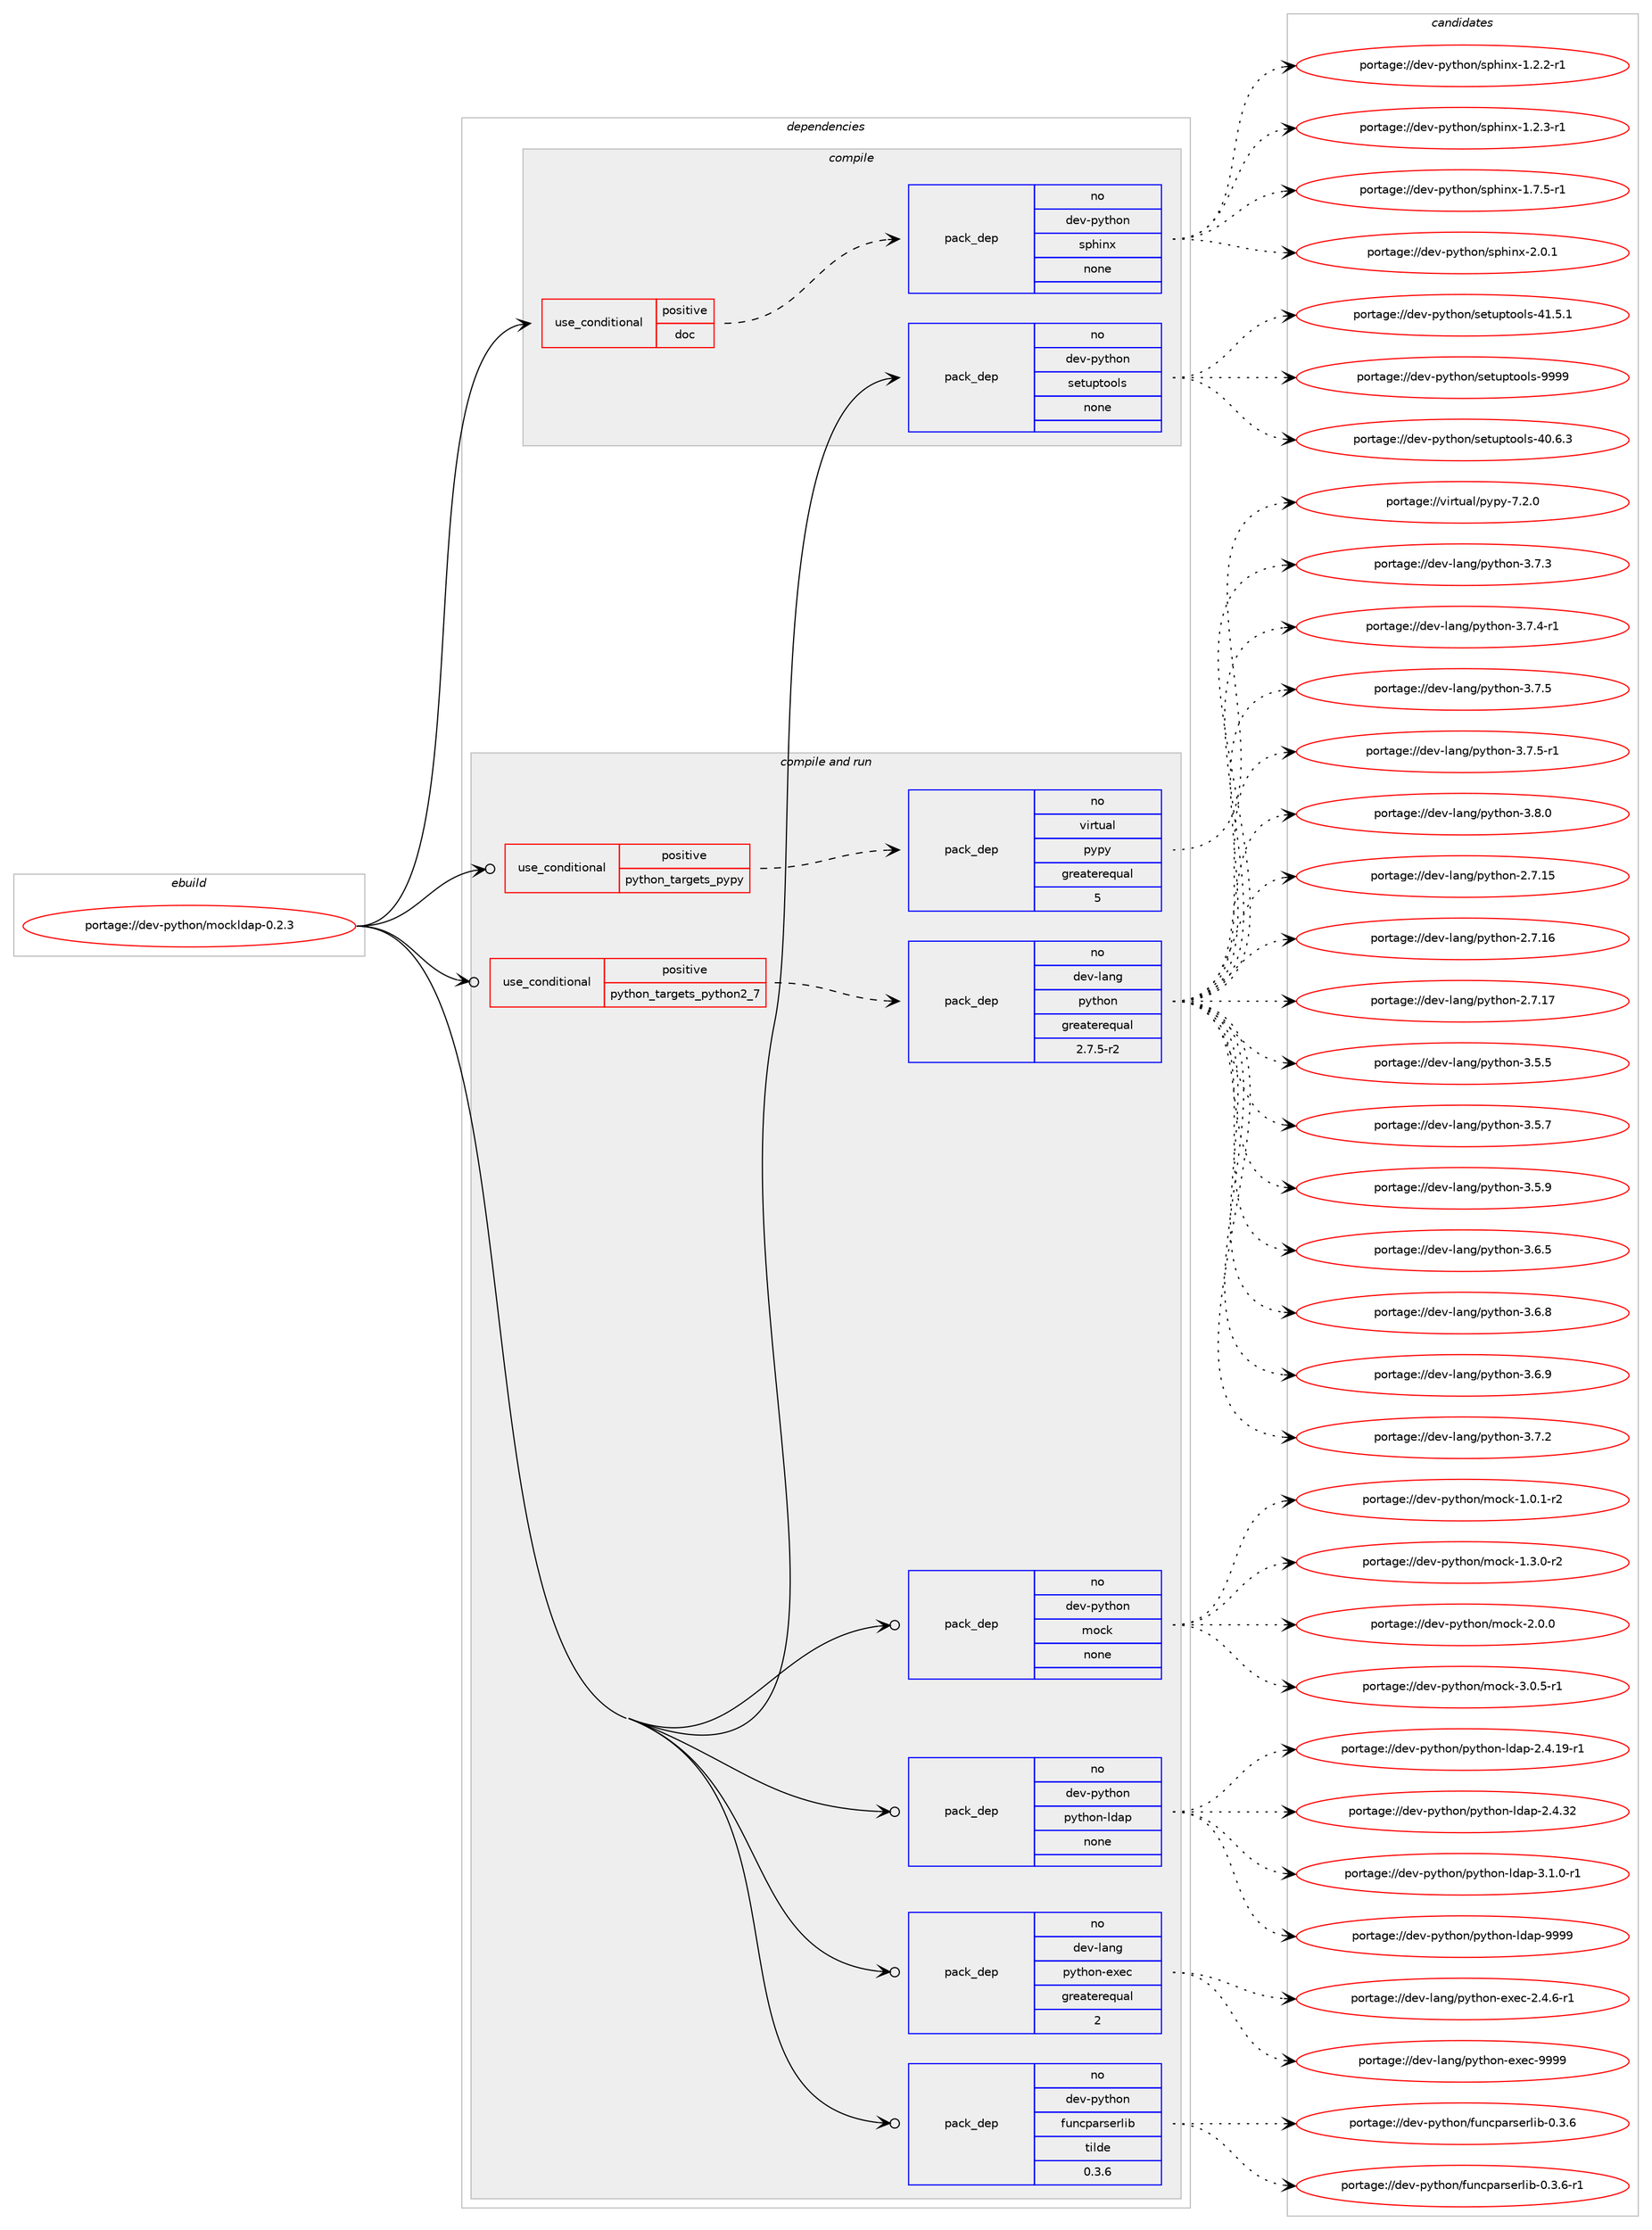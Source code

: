 digraph prolog {

# *************
# Graph options
# *************

newrank=true;
concentrate=true;
compound=true;
graph [rankdir=LR,fontname=Helvetica,fontsize=10,ranksep=1.5];#, ranksep=2.5, nodesep=0.2];
edge  [arrowhead=vee];
node  [fontname=Helvetica,fontsize=10];

# **********
# The ebuild
# **********

subgraph cluster_leftcol {
color=gray;
rank=same;
label=<<i>ebuild</i>>;
id [label="portage://dev-python/mockldap-0.2.3", color=red, width=4, href="../dev-python/mockldap-0.2.3.svg"];
}

# ****************
# The dependencies
# ****************

subgraph cluster_midcol {
color=gray;
label=<<i>dependencies</i>>;
subgraph cluster_compile {
fillcolor="#eeeeee";
style=filled;
label=<<i>compile</i>>;
subgraph cond31874 {
dependency149726 [label=<<TABLE BORDER="0" CELLBORDER="1" CELLSPACING="0" CELLPADDING="4"><TR><TD ROWSPAN="3" CELLPADDING="10">use_conditional</TD></TR><TR><TD>positive</TD></TR><TR><TD>doc</TD></TR></TABLE>>, shape=none, color=red];
subgraph pack114524 {
dependency149727 [label=<<TABLE BORDER="0" CELLBORDER="1" CELLSPACING="0" CELLPADDING="4" WIDTH="220"><TR><TD ROWSPAN="6" CELLPADDING="30">pack_dep</TD></TR><TR><TD WIDTH="110">no</TD></TR><TR><TD>dev-python</TD></TR><TR><TD>sphinx</TD></TR><TR><TD>none</TD></TR><TR><TD></TD></TR></TABLE>>, shape=none, color=blue];
}
dependency149726:e -> dependency149727:w [weight=20,style="dashed",arrowhead="vee"];
}
id:e -> dependency149726:w [weight=20,style="solid",arrowhead="vee"];
subgraph pack114525 {
dependency149728 [label=<<TABLE BORDER="0" CELLBORDER="1" CELLSPACING="0" CELLPADDING="4" WIDTH="220"><TR><TD ROWSPAN="6" CELLPADDING="30">pack_dep</TD></TR><TR><TD WIDTH="110">no</TD></TR><TR><TD>dev-python</TD></TR><TR><TD>setuptools</TD></TR><TR><TD>none</TD></TR><TR><TD></TD></TR></TABLE>>, shape=none, color=blue];
}
id:e -> dependency149728:w [weight=20,style="solid",arrowhead="vee"];
}
subgraph cluster_compileandrun {
fillcolor="#eeeeee";
style=filled;
label=<<i>compile and run</i>>;
subgraph cond31875 {
dependency149729 [label=<<TABLE BORDER="0" CELLBORDER="1" CELLSPACING="0" CELLPADDING="4"><TR><TD ROWSPAN="3" CELLPADDING="10">use_conditional</TD></TR><TR><TD>positive</TD></TR><TR><TD>python_targets_pypy</TD></TR></TABLE>>, shape=none, color=red];
subgraph pack114526 {
dependency149730 [label=<<TABLE BORDER="0" CELLBORDER="1" CELLSPACING="0" CELLPADDING="4" WIDTH="220"><TR><TD ROWSPAN="6" CELLPADDING="30">pack_dep</TD></TR><TR><TD WIDTH="110">no</TD></TR><TR><TD>virtual</TD></TR><TR><TD>pypy</TD></TR><TR><TD>greaterequal</TD></TR><TR><TD>5</TD></TR></TABLE>>, shape=none, color=blue];
}
dependency149729:e -> dependency149730:w [weight=20,style="dashed",arrowhead="vee"];
}
id:e -> dependency149729:w [weight=20,style="solid",arrowhead="odotvee"];
subgraph cond31876 {
dependency149731 [label=<<TABLE BORDER="0" CELLBORDER="1" CELLSPACING="0" CELLPADDING="4"><TR><TD ROWSPAN="3" CELLPADDING="10">use_conditional</TD></TR><TR><TD>positive</TD></TR><TR><TD>python_targets_python2_7</TD></TR></TABLE>>, shape=none, color=red];
subgraph pack114527 {
dependency149732 [label=<<TABLE BORDER="0" CELLBORDER="1" CELLSPACING="0" CELLPADDING="4" WIDTH="220"><TR><TD ROWSPAN="6" CELLPADDING="30">pack_dep</TD></TR><TR><TD WIDTH="110">no</TD></TR><TR><TD>dev-lang</TD></TR><TR><TD>python</TD></TR><TR><TD>greaterequal</TD></TR><TR><TD>2.7.5-r2</TD></TR></TABLE>>, shape=none, color=blue];
}
dependency149731:e -> dependency149732:w [weight=20,style="dashed",arrowhead="vee"];
}
id:e -> dependency149731:w [weight=20,style="solid",arrowhead="odotvee"];
subgraph pack114528 {
dependency149733 [label=<<TABLE BORDER="0" CELLBORDER="1" CELLSPACING="0" CELLPADDING="4" WIDTH="220"><TR><TD ROWSPAN="6" CELLPADDING="30">pack_dep</TD></TR><TR><TD WIDTH="110">no</TD></TR><TR><TD>dev-lang</TD></TR><TR><TD>python-exec</TD></TR><TR><TD>greaterequal</TD></TR><TR><TD>2</TD></TR></TABLE>>, shape=none, color=blue];
}
id:e -> dependency149733:w [weight=20,style="solid",arrowhead="odotvee"];
subgraph pack114529 {
dependency149734 [label=<<TABLE BORDER="0" CELLBORDER="1" CELLSPACING="0" CELLPADDING="4" WIDTH="220"><TR><TD ROWSPAN="6" CELLPADDING="30">pack_dep</TD></TR><TR><TD WIDTH="110">no</TD></TR><TR><TD>dev-python</TD></TR><TR><TD>funcparserlib</TD></TR><TR><TD>tilde</TD></TR><TR><TD>0.3.6</TD></TR></TABLE>>, shape=none, color=blue];
}
id:e -> dependency149734:w [weight=20,style="solid",arrowhead="odotvee"];
subgraph pack114530 {
dependency149735 [label=<<TABLE BORDER="0" CELLBORDER="1" CELLSPACING="0" CELLPADDING="4" WIDTH="220"><TR><TD ROWSPAN="6" CELLPADDING="30">pack_dep</TD></TR><TR><TD WIDTH="110">no</TD></TR><TR><TD>dev-python</TD></TR><TR><TD>mock</TD></TR><TR><TD>none</TD></TR><TR><TD></TD></TR></TABLE>>, shape=none, color=blue];
}
id:e -> dependency149735:w [weight=20,style="solid",arrowhead="odotvee"];
subgraph pack114531 {
dependency149736 [label=<<TABLE BORDER="0" CELLBORDER="1" CELLSPACING="0" CELLPADDING="4" WIDTH="220"><TR><TD ROWSPAN="6" CELLPADDING="30">pack_dep</TD></TR><TR><TD WIDTH="110">no</TD></TR><TR><TD>dev-python</TD></TR><TR><TD>python-ldap</TD></TR><TR><TD>none</TD></TR><TR><TD></TD></TR></TABLE>>, shape=none, color=blue];
}
id:e -> dependency149736:w [weight=20,style="solid",arrowhead="odotvee"];
}
subgraph cluster_run {
fillcolor="#eeeeee";
style=filled;
label=<<i>run</i>>;
}
}

# **************
# The candidates
# **************

subgraph cluster_choices {
rank=same;
color=gray;
label=<<i>candidates</i>>;

subgraph choice114524 {
color=black;
nodesep=1;
choiceportage10010111845112121116104111110471151121041051101204549465046504511449 [label="portage://dev-python/sphinx-1.2.2-r1", color=red, width=4,href="../dev-python/sphinx-1.2.2-r1.svg"];
choiceportage10010111845112121116104111110471151121041051101204549465046514511449 [label="portage://dev-python/sphinx-1.2.3-r1", color=red, width=4,href="../dev-python/sphinx-1.2.3-r1.svg"];
choiceportage10010111845112121116104111110471151121041051101204549465546534511449 [label="portage://dev-python/sphinx-1.7.5-r1", color=red, width=4,href="../dev-python/sphinx-1.7.5-r1.svg"];
choiceportage1001011184511212111610411111047115112104105110120455046484649 [label="portage://dev-python/sphinx-2.0.1", color=red, width=4,href="../dev-python/sphinx-2.0.1.svg"];
dependency149727:e -> choiceportage10010111845112121116104111110471151121041051101204549465046504511449:w [style=dotted,weight="100"];
dependency149727:e -> choiceportage10010111845112121116104111110471151121041051101204549465046514511449:w [style=dotted,weight="100"];
dependency149727:e -> choiceportage10010111845112121116104111110471151121041051101204549465546534511449:w [style=dotted,weight="100"];
dependency149727:e -> choiceportage1001011184511212111610411111047115112104105110120455046484649:w [style=dotted,weight="100"];
}
subgraph choice114525 {
color=black;
nodesep=1;
choiceportage100101118451121211161041111104711510111611711211611111110811545524846544651 [label="portage://dev-python/setuptools-40.6.3", color=red, width=4,href="../dev-python/setuptools-40.6.3.svg"];
choiceportage100101118451121211161041111104711510111611711211611111110811545524946534649 [label="portage://dev-python/setuptools-41.5.1", color=red, width=4,href="../dev-python/setuptools-41.5.1.svg"];
choiceportage10010111845112121116104111110471151011161171121161111111081154557575757 [label="portage://dev-python/setuptools-9999", color=red, width=4,href="../dev-python/setuptools-9999.svg"];
dependency149728:e -> choiceportage100101118451121211161041111104711510111611711211611111110811545524846544651:w [style=dotted,weight="100"];
dependency149728:e -> choiceportage100101118451121211161041111104711510111611711211611111110811545524946534649:w [style=dotted,weight="100"];
dependency149728:e -> choiceportage10010111845112121116104111110471151011161171121161111111081154557575757:w [style=dotted,weight="100"];
}
subgraph choice114526 {
color=black;
nodesep=1;
choiceportage1181051141161179710847112121112121455546504648 [label="portage://virtual/pypy-7.2.0", color=red, width=4,href="../virtual/pypy-7.2.0.svg"];
dependency149730:e -> choiceportage1181051141161179710847112121112121455546504648:w [style=dotted,weight="100"];
}
subgraph choice114527 {
color=black;
nodesep=1;
choiceportage10010111845108971101034711212111610411111045504655464953 [label="portage://dev-lang/python-2.7.15", color=red, width=4,href="../dev-lang/python-2.7.15.svg"];
choiceportage10010111845108971101034711212111610411111045504655464954 [label="portage://dev-lang/python-2.7.16", color=red, width=4,href="../dev-lang/python-2.7.16.svg"];
choiceportage10010111845108971101034711212111610411111045504655464955 [label="portage://dev-lang/python-2.7.17", color=red, width=4,href="../dev-lang/python-2.7.17.svg"];
choiceportage100101118451089711010347112121116104111110455146534653 [label="portage://dev-lang/python-3.5.5", color=red, width=4,href="../dev-lang/python-3.5.5.svg"];
choiceportage100101118451089711010347112121116104111110455146534655 [label="portage://dev-lang/python-3.5.7", color=red, width=4,href="../dev-lang/python-3.5.7.svg"];
choiceportage100101118451089711010347112121116104111110455146534657 [label="portage://dev-lang/python-3.5.9", color=red, width=4,href="../dev-lang/python-3.5.9.svg"];
choiceportage100101118451089711010347112121116104111110455146544653 [label="portage://dev-lang/python-3.6.5", color=red, width=4,href="../dev-lang/python-3.6.5.svg"];
choiceportage100101118451089711010347112121116104111110455146544656 [label="portage://dev-lang/python-3.6.8", color=red, width=4,href="../dev-lang/python-3.6.8.svg"];
choiceportage100101118451089711010347112121116104111110455146544657 [label="portage://dev-lang/python-3.6.9", color=red, width=4,href="../dev-lang/python-3.6.9.svg"];
choiceportage100101118451089711010347112121116104111110455146554650 [label="portage://dev-lang/python-3.7.2", color=red, width=4,href="../dev-lang/python-3.7.2.svg"];
choiceportage100101118451089711010347112121116104111110455146554651 [label="portage://dev-lang/python-3.7.3", color=red, width=4,href="../dev-lang/python-3.7.3.svg"];
choiceportage1001011184510897110103471121211161041111104551465546524511449 [label="portage://dev-lang/python-3.7.4-r1", color=red, width=4,href="../dev-lang/python-3.7.4-r1.svg"];
choiceportage100101118451089711010347112121116104111110455146554653 [label="portage://dev-lang/python-3.7.5", color=red, width=4,href="../dev-lang/python-3.7.5.svg"];
choiceportage1001011184510897110103471121211161041111104551465546534511449 [label="portage://dev-lang/python-3.7.5-r1", color=red, width=4,href="../dev-lang/python-3.7.5-r1.svg"];
choiceportage100101118451089711010347112121116104111110455146564648 [label="portage://dev-lang/python-3.8.0", color=red, width=4,href="../dev-lang/python-3.8.0.svg"];
dependency149732:e -> choiceportage10010111845108971101034711212111610411111045504655464953:w [style=dotted,weight="100"];
dependency149732:e -> choiceportage10010111845108971101034711212111610411111045504655464954:w [style=dotted,weight="100"];
dependency149732:e -> choiceportage10010111845108971101034711212111610411111045504655464955:w [style=dotted,weight="100"];
dependency149732:e -> choiceportage100101118451089711010347112121116104111110455146534653:w [style=dotted,weight="100"];
dependency149732:e -> choiceportage100101118451089711010347112121116104111110455146534655:w [style=dotted,weight="100"];
dependency149732:e -> choiceportage100101118451089711010347112121116104111110455146534657:w [style=dotted,weight="100"];
dependency149732:e -> choiceportage100101118451089711010347112121116104111110455146544653:w [style=dotted,weight="100"];
dependency149732:e -> choiceportage100101118451089711010347112121116104111110455146544656:w [style=dotted,weight="100"];
dependency149732:e -> choiceportage100101118451089711010347112121116104111110455146544657:w [style=dotted,weight="100"];
dependency149732:e -> choiceportage100101118451089711010347112121116104111110455146554650:w [style=dotted,weight="100"];
dependency149732:e -> choiceportage100101118451089711010347112121116104111110455146554651:w [style=dotted,weight="100"];
dependency149732:e -> choiceportage1001011184510897110103471121211161041111104551465546524511449:w [style=dotted,weight="100"];
dependency149732:e -> choiceportage100101118451089711010347112121116104111110455146554653:w [style=dotted,weight="100"];
dependency149732:e -> choiceportage1001011184510897110103471121211161041111104551465546534511449:w [style=dotted,weight="100"];
dependency149732:e -> choiceportage100101118451089711010347112121116104111110455146564648:w [style=dotted,weight="100"];
}
subgraph choice114528 {
color=black;
nodesep=1;
choiceportage10010111845108971101034711212111610411111045101120101994550465246544511449 [label="portage://dev-lang/python-exec-2.4.6-r1", color=red, width=4,href="../dev-lang/python-exec-2.4.6-r1.svg"];
choiceportage10010111845108971101034711212111610411111045101120101994557575757 [label="portage://dev-lang/python-exec-9999", color=red, width=4,href="../dev-lang/python-exec-9999.svg"];
dependency149733:e -> choiceportage10010111845108971101034711212111610411111045101120101994550465246544511449:w [style=dotted,weight="100"];
dependency149733:e -> choiceportage10010111845108971101034711212111610411111045101120101994557575757:w [style=dotted,weight="100"];
}
subgraph choice114529 {
color=black;
nodesep=1;
choiceportage1001011184511212111610411111047102117110991129711411510111410810598454846514654 [label="portage://dev-python/funcparserlib-0.3.6", color=red, width=4,href="../dev-python/funcparserlib-0.3.6.svg"];
choiceportage10010111845112121116104111110471021171109911297114115101114108105984548465146544511449 [label="portage://dev-python/funcparserlib-0.3.6-r1", color=red, width=4,href="../dev-python/funcparserlib-0.3.6-r1.svg"];
dependency149734:e -> choiceportage1001011184511212111610411111047102117110991129711411510111410810598454846514654:w [style=dotted,weight="100"];
dependency149734:e -> choiceportage10010111845112121116104111110471021171109911297114115101114108105984548465146544511449:w [style=dotted,weight="100"];
}
subgraph choice114530 {
color=black;
nodesep=1;
choiceportage1001011184511212111610411111047109111991074549464846494511450 [label="portage://dev-python/mock-1.0.1-r2", color=red, width=4,href="../dev-python/mock-1.0.1-r2.svg"];
choiceportage1001011184511212111610411111047109111991074549465146484511450 [label="portage://dev-python/mock-1.3.0-r2", color=red, width=4,href="../dev-python/mock-1.3.0-r2.svg"];
choiceportage100101118451121211161041111104710911199107455046484648 [label="portage://dev-python/mock-2.0.0", color=red, width=4,href="../dev-python/mock-2.0.0.svg"];
choiceportage1001011184511212111610411111047109111991074551464846534511449 [label="portage://dev-python/mock-3.0.5-r1", color=red, width=4,href="../dev-python/mock-3.0.5-r1.svg"];
dependency149735:e -> choiceportage1001011184511212111610411111047109111991074549464846494511450:w [style=dotted,weight="100"];
dependency149735:e -> choiceportage1001011184511212111610411111047109111991074549465146484511450:w [style=dotted,weight="100"];
dependency149735:e -> choiceportage100101118451121211161041111104710911199107455046484648:w [style=dotted,weight="100"];
dependency149735:e -> choiceportage1001011184511212111610411111047109111991074551464846534511449:w [style=dotted,weight="100"];
}
subgraph choice114531 {
color=black;
nodesep=1;
choiceportage10010111845112121116104111110471121211161041111104510810097112455046524649574511449 [label="portage://dev-python/python-ldap-2.4.19-r1", color=red, width=4,href="../dev-python/python-ldap-2.4.19-r1.svg"];
choiceportage1001011184511212111610411111047112121116104111110451081009711245504652465150 [label="portage://dev-python/python-ldap-2.4.32", color=red, width=4,href="../dev-python/python-ldap-2.4.32.svg"];
choiceportage100101118451121211161041111104711212111610411111045108100971124551464946484511449 [label="portage://dev-python/python-ldap-3.1.0-r1", color=red, width=4,href="../dev-python/python-ldap-3.1.0-r1.svg"];
choiceportage100101118451121211161041111104711212111610411111045108100971124557575757 [label="portage://dev-python/python-ldap-9999", color=red, width=4,href="../dev-python/python-ldap-9999.svg"];
dependency149736:e -> choiceportage10010111845112121116104111110471121211161041111104510810097112455046524649574511449:w [style=dotted,weight="100"];
dependency149736:e -> choiceportage1001011184511212111610411111047112121116104111110451081009711245504652465150:w [style=dotted,weight="100"];
dependency149736:e -> choiceportage100101118451121211161041111104711212111610411111045108100971124551464946484511449:w [style=dotted,weight="100"];
dependency149736:e -> choiceportage100101118451121211161041111104711212111610411111045108100971124557575757:w [style=dotted,weight="100"];
}
}

}
